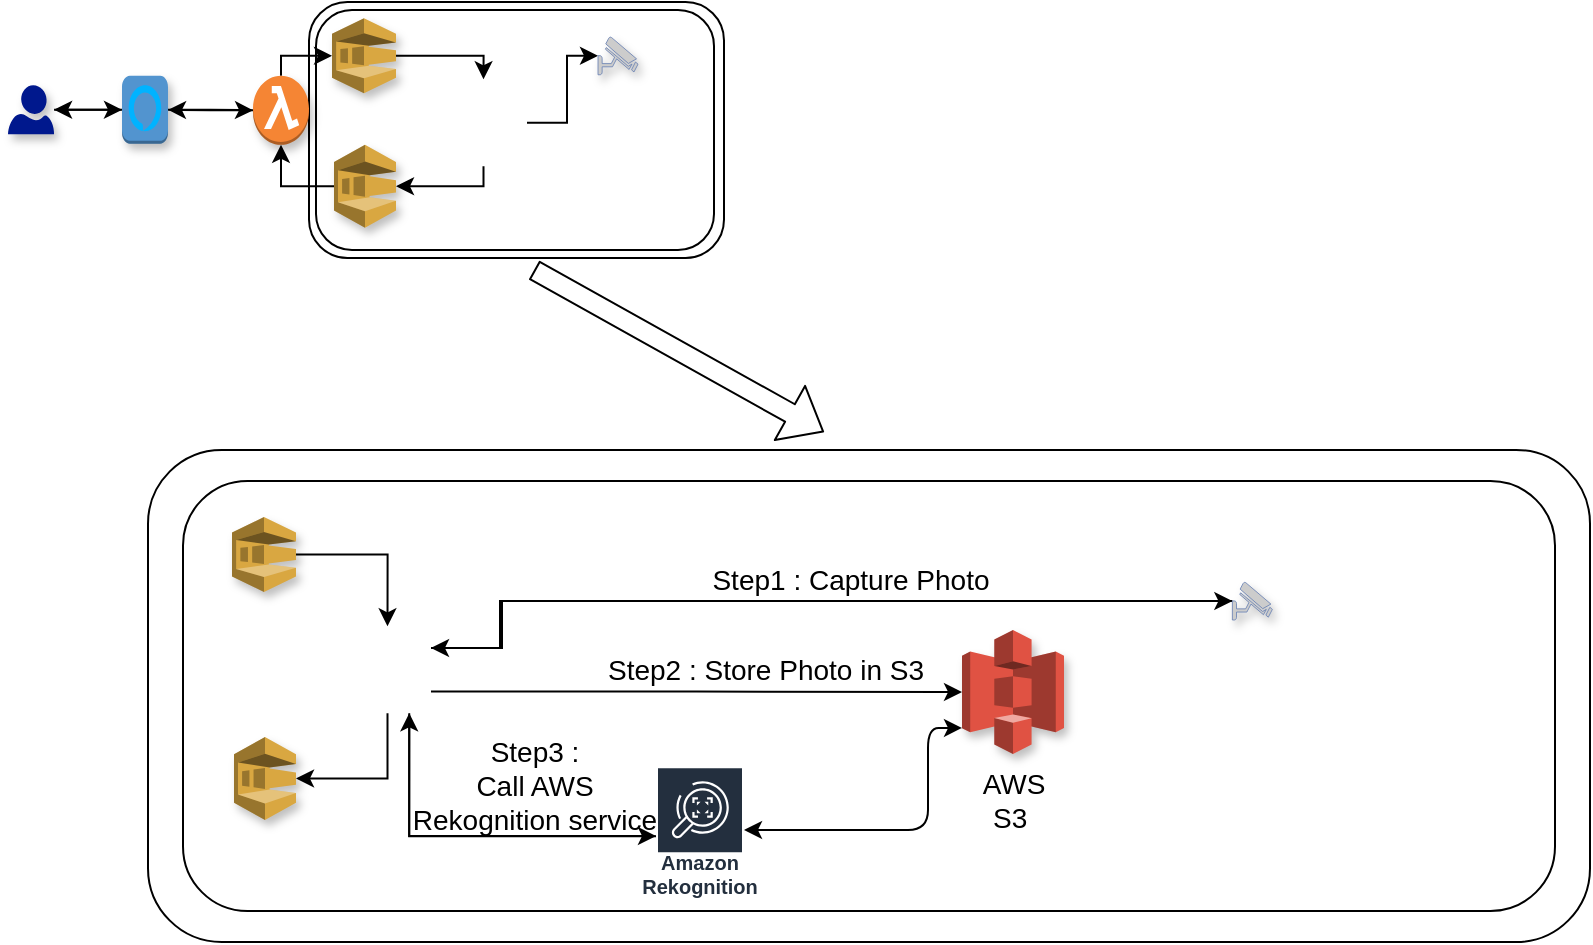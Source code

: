 <mxfile version="12.8.2" type="device"><diagram id="d8JyA7ApyC2pug45KTyq" name="Page-1"><mxGraphModel dx="910" dy="353" grid="0" gridSize="10" guides="1" tooltips="1" connect="1" arrows="1" fold="1" page="1" pageScale="1" pageWidth="850" pageHeight="1100" math="0" shadow="0"><root><mxCell id="0"/><mxCell id="1" parent="0"/><mxCell id="iBgwmNuQCD6W43-HNQtR-35" value="" style="rounded=1;whiteSpace=wrap;html=1;" vertex="1" parent="1"><mxGeometry x="99" y="237" width="721" height="246" as="geometry"/></mxCell><mxCell id="iBgwmNuQCD6W43-HNQtR-34" value="" style="rounded=1;whiteSpace=wrap;html=1;" vertex="1" parent="1"><mxGeometry x="116.5" y="252.5" width="686" height="215" as="geometry"/></mxCell><mxCell id="iBgwmNuQCD6W43-HNQtR-33" value="" style="rounded=1;whiteSpace=wrap;html=1;" vertex="1" parent="1"><mxGeometry x="179.5" y="13" width="207.5" height="128" as="geometry"/></mxCell><mxCell id="iBgwmNuQCD6W43-HNQtR-32" value="" style="rounded=1;whiteSpace=wrap;html=1;" vertex="1" parent="1"><mxGeometry x="183" y="17" width="199" height="120" as="geometry"/></mxCell><mxCell id="iBgwmNuQCD6W43-HNQtR-1" style="edgeStyle=orthogonalEdgeStyle;rounded=0;orthogonalLoop=1;jettySize=auto;html=1;entryX=0;entryY=0.5;entryDx=0;entryDy=0;entryPerimeter=0;" edge="1" parent="1" source="iBgwmNuQCD6W43-HNQtR-3" target="iBgwmNuQCD6W43-HNQtR-8"><mxGeometry relative="1" as="geometry"/></mxCell><mxCell id="iBgwmNuQCD6W43-HNQtR-2" style="edgeStyle=orthogonalEdgeStyle;rounded=0;orthogonalLoop=1;jettySize=auto;html=1;" edge="1" parent="1" source="iBgwmNuQCD6W43-HNQtR-3" target="iBgwmNuQCD6W43-HNQtR-5"><mxGeometry relative="1" as="geometry"/></mxCell><mxCell id="iBgwmNuQCD6W43-HNQtR-3" value="" style="outlineConnect=0;dashed=0;verticalLabelPosition=bottom;verticalAlign=top;align=center;html=1;shape=mxgraph.aws3.alexa_voice_service;fillColor=#5294CF;gradientColor=none;shadow=1;" vertex="1" parent="1"><mxGeometry x="86" y="49.88" width="23" height="34" as="geometry"/></mxCell><mxCell id="iBgwmNuQCD6W43-HNQtR-4" style="edgeStyle=orthogonalEdgeStyle;rounded=0;orthogonalLoop=1;jettySize=auto;html=1;entryX=0;entryY=0.5;entryDx=0;entryDy=0;entryPerimeter=0;" edge="1" parent="1" source="iBgwmNuQCD6W43-HNQtR-5" target="iBgwmNuQCD6W43-HNQtR-3"><mxGeometry relative="1" as="geometry"/></mxCell><mxCell id="iBgwmNuQCD6W43-HNQtR-5" value="" style="aspect=fixed;pointerEvents=1;shadow=1;dashed=0;html=1;strokeColor=none;labelPosition=center;verticalLabelPosition=bottom;verticalAlign=top;align=center;fillColor=#00188D;shape=mxgraph.azure.user" vertex="1" parent="1"><mxGeometry x="29" y="54.63" width="23.03" height="24.5" as="geometry"/></mxCell><mxCell id="iBgwmNuQCD6W43-HNQtR-6" style="edgeStyle=orthogonalEdgeStyle;rounded=0;orthogonalLoop=1;jettySize=auto;html=1;entryX=0;entryY=0.5;entryDx=0;entryDy=0;entryPerimeter=0;" edge="1" parent="1" source="iBgwmNuQCD6W43-HNQtR-8" target="iBgwmNuQCD6W43-HNQtR-10"><mxGeometry relative="1" as="geometry"><Array as="points"><mxPoint x="166" y="40.13"/></Array></mxGeometry></mxCell><mxCell id="iBgwmNuQCD6W43-HNQtR-7" style="edgeStyle=orthogonalEdgeStyle;rounded=0;orthogonalLoop=1;jettySize=auto;html=1;entryX=1;entryY=0.5;entryDx=0;entryDy=0;entryPerimeter=0;" edge="1" parent="1" source="iBgwmNuQCD6W43-HNQtR-8" target="iBgwmNuQCD6W43-HNQtR-3"><mxGeometry relative="1" as="geometry"/></mxCell><mxCell id="iBgwmNuQCD6W43-HNQtR-8" value="" style="outlineConnect=0;dashed=0;verticalLabelPosition=bottom;verticalAlign=top;align=center;html=1;shape=mxgraph.aws3.lambda_function;fillColor=#F58534;gradientColor=none;shadow=1;" vertex="1" parent="1"><mxGeometry x="151.5" y="49.88" width="28" height="34.5" as="geometry"/></mxCell><mxCell id="iBgwmNuQCD6W43-HNQtR-9" style="edgeStyle=orthogonalEdgeStyle;rounded=0;orthogonalLoop=1;jettySize=auto;html=1;entryX=0.5;entryY=0;entryDx=0;entryDy=0;" edge="1" parent="1" source="iBgwmNuQCD6W43-HNQtR-10" target="iBgwmNuQCD6W43-HNQtR-13"><mxGeometry relative="1" as="geometry"><Array as="points"><mxPoint x="267" y="40.13"/></Array></mxGeometry></mxCell><mxCell id="iBgwmNuQCD6W43-HNQtR-10" value="" style="outlineConnect=0;dashed=0;verticalLabelPosition=bottom;verticalAlign=top;align=center;html=1;shape=mxgraph.aws3.sqs;fillColor=#D9A741;gradientColor=none;shadow=1;" vertex="1" parent="1"><mxGeometry x="191" y="21.13" width="32" height="37.5" as="geometry"/></mxCell><mxCell id="iBgwmNuQCD6W43-HNQtR-11" style="edgeStyle=orthogonalEdgeStyle;rounded=0;orthogonalLoop=1;jettySize=auto;html=1;entryX=0;entryY=0.5;entryDx=0;entryDy=0;entryPerimeter=0;" edge="1" parent="1" source="iBgwmNuQCD6W43-HNQtR-13" target="iBgwmNuQCD6W43-HNQtR-16"><mxGeometry relative="1" as="geometry"/></mxCell><mxCell id="iBgwmNuQCD6W43-HNQtR-12" style="edgeStyle=orthogonalEdgeStyle;rounded=0;orthogonalLoop=1;jettySize=auto;html=1;entryX=1;entryY=0.5;entryDx=0;entryDy=0;entryPerimeter=0;" edge="1" parent="1" source="iBgwmNuQCD6W43-HNQtR-13" target="iBgwmNuQCD6W43-HNQtR-18"><mxGeometry relative="1" as="geometry"><Array as="points"><mxPoint x="267" y="105.13"/></Array></mxGeometry></mxCell><mxCell id="iBgwmNuQCD6W43-HNQtR-13" value="" style="shape=image;html=1;verticalAlign=top;verticalLabelPosition=bottom;labelBackgroundColor=#ffffff;imageAspect=0;aspect=fixed;image=https://cdn0.iconfinder.com/data/icons/flat-round-system/512/raspberry-128.png" vertex="1" parent="1"><mxGeometry x="245" y="51.63" width="43.5" height="43.5" as="geometry"/></mxCell><mxCell id="iBgwmNuQCD6W43-HNQtR-14" value="" style="shape=image;html=1;verticalAlign=top;verticalLabelPosition=bottom;labelBackgroundColor=#ffffff;imageAspect=0;aspect=fixed;image=https://cdn2.iconfinder.com/data/icons/vehicles-7/24/vehicles-15-128.png" vertex="1" parent="1"><mxGeometry x="347" y="56.13" width="30" height="30" as="geometry"/></mxCell><mxCell id="iBgwmNuQCD6W43-HNQtR-15" value="" style="shape=image;html=1;verticalAlign=top;verticalLabelPosition=bottom;labelBackgroundColor=#ffffff;imageAspect=0;aspect=fixed;image=https://cdn2.iconfinder.com/data/icons/architecture-interior/24/architecture-interior-30-128.png" vertex="1" parent="1"><mxGeometry x="317.5" y="54.63" width="33" height="33" as="geometry"/></mxCell><mxCell id="iBgwmNuQCD6W43-HNQtR-16" value="" style="fontColor=#0066CC;verticalAlign=top;verticalLabelPosition=bottom;labelPosition=center;align=center;html=1;outlineConnect=0;fillColor=#CCCCCC;strokeColor=#6881B3;gradientColor=none;gradientDirection=north;strokeWidth=2;shape=mxgraph.networks.security_camera;shadow=1;" vertex="1" parent="1"><mxGeometry x="324" y="30.38" width="20" height="19" as="geometry"/></mxCell><mxCell id="iBgwmNuQCD6W43-HNQtR-17" style="edgeStyle=orthogonalEdgeStyle;rounded=0;orthogonalLoop=1;jettySize=auto;html=1;entryX=0.5;entryY=1;entryDx=0;entryDy=0;entryPerimeter=0;" edge="1" parent="1" source="iBgwmNuQCD6W43-HNQtR-18" target="iBgwmNuQCD6W43-HNQtR-8"><mxGeometry relative="1" as="geometry"/></mxCell><mxCell id="iBgwmNuQCD6W43-HNQtR-18" value="" style="outlineConnect=0;dashed=0;verticalLabelPosition=bottom;verticalAlign=top;align=center;html=1;shape=mxgraph.aws3.sqs;fillColor=#D9A741;gradientColor=none;shadow=1;" vertex="1" parent="1"><mxGeometry x="192" y="84.38" width="31" height="41.5" as="geometry"/></mxCell><mxCell id="iBgwmNuQCD6W43-HNQtR-36" style="edgeStyle=orthogonalEdgeStyle;rounded=0;orthogonalLoop=1;jettySize=auto;html=1;entryX=0.5;entryY=0;entryDx=0;entryDy=0;" edge="1" parent="1" source="iBgwmNuQCD6W43-HNQtR-37" target="iBgwmNuQCD6W43-HNQtR-40"><mxGeometry relative="1" as="geometry"><Array as="points"><mxPoint x="219" y="289.5"/></Array></mxGeometry></mxCell><mxCell id="iBgwmNuQCD6W43-HNQtR-37" value="" style="outlineConnect=0;dashed=0;verticalLabelPosition=bottom;verticalAlign=top;align=center;html=1;shape=mxgraph.aws3.sqs;fillColor=#D9A741;gradientColor=none;shadow=1;" vertex="1" parent="1"><mxGeometry x="141" y="270.5" width="32" height="37.5" as="geometry"/></mxCell><mxCell id="iBgwmNuQCD6W43-HNQtR-39" style="edgeStyle=orthogonalEdgeStyle;rounded=0;orthogonalLoop=1;jettySize=auto;html=1;entryX=1;entryY=0.5;entryDx=0;entryDy=0;entryPerimeter=0;" edge="1" parent="1" source="iBgwmNuQCD6W43-HNQtR-40" target="iBgwmNuQCD6W43-HNQtR-44"><mxGeometry relative="1" as="geometry"><Array as="points"><mxPoint x="219" y="401.5"/></Array></mxGeometry></mxCell><mxCell id="iBgwmNuQCD6W43-HNQtR-56" style="edgeStyle=orthogonalEdgeStyle;rounded=0;orthogonalLoop=1;jettySize=auto;html=1;exitX=0.75;exitY=1;exitDx=0;exitDy=0;" edge="1" parent="1" source="iBgwmNuQCD6W43-HNQtR-40" target="iBgwmNuQCD6W43-HNQtR-52"><mxGeometry relative="1" as="geometry"><Array as="points"><mxPoint x="230" y="430"/></Array></mxGeometry></mxCell><mxCell id="iBgwmNuQCD6W43-HNQtR-60" style="edgeStyle=orthogonalEdgeStyle;rounded=0;orthogonalLoop=1;jettySize=auto;html=1;exitX=1;exitY=0.75;exitDx=0;exitDy=0;entryX=0;entryY=0.5;entryDx=0;entryDy=0;entryPerimeter=0;" edge="1" parent="1" source="iBgwmNuQCD6W43-HNQtR-40" target="iBgwmNuQCD6W43-HNQtR-48"><mxGeometry relative="1" as="geometry"/></mxCell><mxCell id="iBgwmNuQCD6W43-HNQtR-61" style="edgeStyle=orthogonalEdgeStyle;rounded=0;orthogonalLoop=1;jettySize=auto;html=1;exitX=1;exitY=0.25;exitDx=0;exitDy=0;entryX=0;entryY=0.5;entryDx=0;entryDy=0;entryPerimeter=0;" edge="1" parent="1" source="iBgwmNuQCD6W43-HNQtR-40" target="iBgwmNuQCD6W43-HNQtR-43"><mxGeometry relative="1" as="geometry"><Array as="points"><mxPoint x="275" y="336"/><mxPoint x="275" y="313"/></Array></mxGeometry></mxCell><mxCell id="iBgwmNuQCD6W43-HNQtR-40" value="" style="shape=image;html=1;verticalAlign=top;verticalLabelPosition=bottom;labelBackgroundColor=#ffffff;imageAspect=0;aspect=fixed;image=https://cdn0.iconfinder.com/data/icons/flat-round-system/512/raspberry-128.png" vertex="1" parent="1"><mxGeometry x="197" y="325.13" width="43.5" height="43.5" as="geometry"/></mxCell><mxCell id="iBgwmNuQCD6W43-HNQtR-41" value="" style="shape=image;html=1;verticalAlign=top;verticalLabelPosition=bottom;labelBackgroundColor=#ffffff;imageAspect=0;aspect=fixed;image=https://cdn2.iconfinder.com/data/icons/vehicles-7/24/vehicles-15-128.png" vertex="1" parent="1"><mxGeometry x="660.68" y="329.5" width="29.13" height="29.13" as="geometry"/></mxCell><mxCell id="iBgwmNuQCD6W43-HNQtR-42" value="" style="shape=image;html=1;verticalAlign=top;verticalLabelPosition=bottom;labelBackgroundColor=#ffffff;imageAspect=0;aspect=fixed;image=https://cdn2.iconfinder.com/data/icons/architecture-interior/24/architecture-interior-30-128.png" vertex="1" parent="1"><mxGeometry x="634.68" y="327.57" width="33" height="33" as="geometry"/></mxCell><mxCell id="iBgwmNuQCD6W43-HNQtR-62" style="edgeStyle=orthogonalEdgeStyle;rounded=0;orthogonalLoop=1;jettySize=auto;html=1;entryX=1;entryY=0.25;entryDx=0;entryDy=0;" edge="1" parent="1" source="iBgwmNuQCD6W43-HNQtR-43" target="iBgwmNuQCD6W43-HNQtR-40"><mxGeometry relative="1" as="geometry"><Array as="points"><mxPoint x="276" y="313"/><mxPoint x="276" y="336"/></Array></mxGeometry></mxCell><mxCell id="iBgwmNuQCD6W43-HNQtR-43" value="" style="fontColor=#0066CC;verticalAlign=top;verticalLabelPosition=bottom;labelPosition=center;align=center;html=1;outlineConnect=0;fillColor=#CCCCCC;strokeColor=#6881B3;gradientColor=none;gradientDirection=north;strokeWidth=2;shape=mxgraph.networks.security_camera;shadow=1;" vertex="1" parent="1"><mxGeometry x="641.18" y="303" width="20" height="19" as="geometry"/></mxCell><mxCell id="iBgwmNuQCD6W43-HNQtR-44" value="" style="outlineConnect=0;dashed=0;verticalLabelPosition=bottom;verticalAlign=top;align=center;html=1;shape=mxgraph.aws3.sqs;fillColor=#D9A741;gradientColor=none;shadow=1;" vertex="1" parent="1"><mxGeometry x="142" y="380.5" width="31" height="41.5" as="geometry"/></mxCell><mxCell id="iBgwmNuQCD6W43-HNQtR-48" value="" style="outlineConnect=0;dashed=0;verticalLabelPosition=bottom;verticalAlign=top;align=center;html=1;shape=mxgraph.aws3.s3;fillColor=#E05243;gradientColor=none;shadow=1;" vertex="1" parent="1"><mxGeometry x="506" y="327" width="51" height="62" as="geometry"/></mxCell><mxCell id="iBgwmNuQCD6W43-HNQtR-51" value="AWS S3&amp;nbsp;" style="text;html=1;strokeColor=none;fillColor=none;align=center;verticalAlign=middle;whiteSpace=wrap;rounded=0;fontSize=14;" vertex="1" parent="1"><mxGeometry x="511.5" y="402" width="40" height="20" as="geometry"/></mxCell><mxCell id="iBgwmNuQCD6W43-HNQtR-55" style="edgeStyle=orthogonalEdgeStyle;rounded=0;orthogonalLoop=1;jettySize=auto;html=1;entryX=0.75;entryY=1;entryDx=0;entryDy=0;" edge="1" parent="1" source="iBgwmNuQCD6W43-HNQtR-52" target="iBgwmNuQCD6W43-HNQtR-40"><mxGeometry relative="1" as="geometry"/></mxCell><mxCell id="iBgwmNuQCD6W43-HNQtR-52" value="Amazon Rekognition" style="outlineConnect=0;fontColor=#232F3E;gradientColor=none;strokeColor=#ffffff;fillColor=#232F3E;dashed=0;verticalLabelPosition=middle;verticalAlign=bottom;align=center;html=1;whiteSpace=wrap;fontSize=10;fontStyle=1;spacing=3;shape=mxgraph.aws4.productIcon;prIcon=mxgraph.aws4.rekognition;" vertex="1" parent="1"><mxGeometry x="353" y="395.07" width="44" height="70" as="geometry"/></mxCell><mxCell id="iBgwmNuQCD6W43-HNQtR-57" value="Step1 : Capture Photo" style="text;html=1;strokeColor=none;fillColor=none;align=center;verticalAlign=middle;whiteSpace=wrap;rounded=0;fontSize=14;" vertex="1" parent="1"><mxGeometry x="368" y="292" width="165" height="20" as="geometry"/></mxCell><mxCell id="iBgwmNuQCD6W43-HNQtR-58" value="Step2 : Store Photo in S3" style="text;html=1;strokeColor=none;fillColor=none;align=center;verticalAlign=middle;whiteSpace=wrap;rounded=0;fontSize=14;" vertex="1" parent="1"><mxGeometry x="324" y="336.88" width="168" height="20" as="geometry"/></mxCell><mxCell id="iBgwmNuQCD6W43-HNQtR-59" value="Step3 : &lt;br style=&quot;font-size: 14px;&quot;&gt;Call AWS Rekognition service" style="text;html=1;strokeColor=none;fillColor=none;align=center;verticalAlign=middle;whiteSpace=wrap;rounded=0;fontSize=14;" vertex="1" parent="1"><mxGeometry x="229" y="395.07" width="127" height="20" as="geometry"/></mxCell><mxCell id="iBgwmNuQCD6W43-HNQtR-63" value="" style="shape=flexArrow;endArrow=classic;html=1;" edge="1" parent="1"><mxGeometry width="50" height="50" relative="1" as="geometry"><mxPoint x="292" y="147" as="sourcePoint"/><mxPoint x="437" y="228" as="targetPoint"/></mxGeometry></mxCell><mxCell id="iBgwmNuQCD6W43-HNQtR-68" value="" style="endArrow=classic;startArrow=classic;html=1;entryX=0;entryY=0.79;entryDx=0;entryDy=0;entryPerimeter=0;" edge="1" parent="1" target="iBgwmNuQCD6W43-HNQtR-48"><mxGeometry width="50" height="50" relative="1" as="geometry"><mxPoint x="397" y="427" as="sourcePoint"/><mxPoint x="554" y="383" as="targetPoint"/><Array as="points"><mxPoint x="489" y="427"/><mxPoint x="489" y="376"/></Array></mxGeometry></mxCell></root></mxGraphModel></diagram></mxfile>